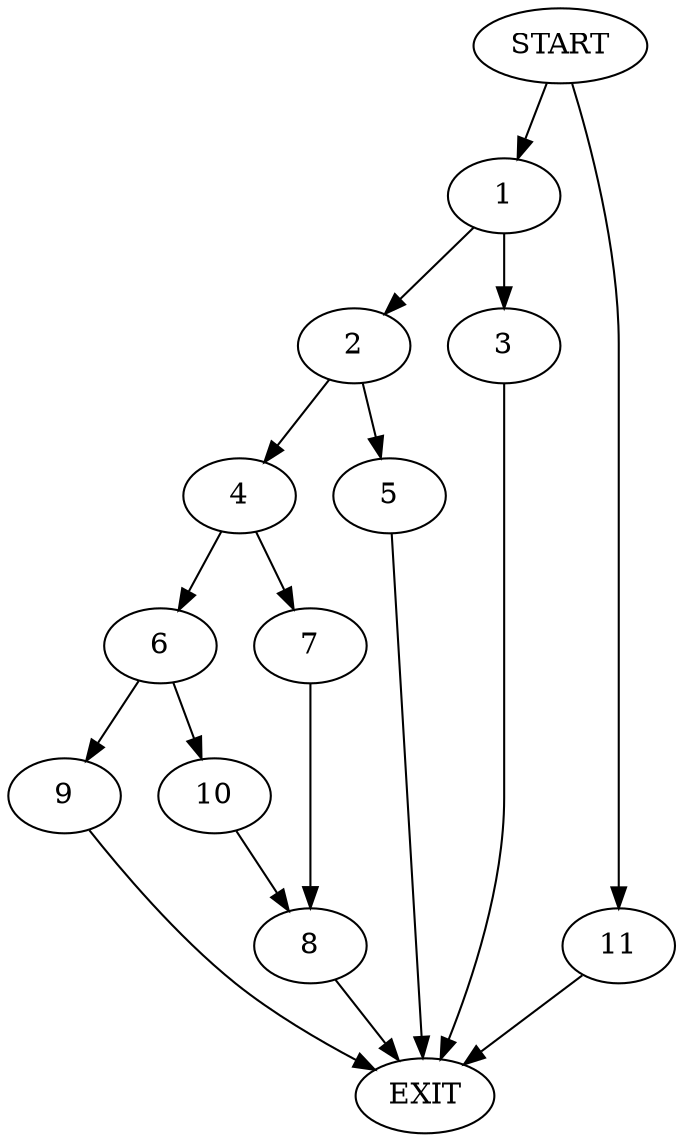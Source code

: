 digraph {
0 [label="START"]
12 [label="EXIT"]
0 -> 1
1 -> 2
1 -> 3
3 -> 12
2 -> 4
2 -> 5
5 -> 12
4 -> 6
4 -> 7
7 -> 8
6 -> 9
6 -> 10
8 -> 12
10 -> 8
9 -> 12
0 -> 11
11 -> 12
}

